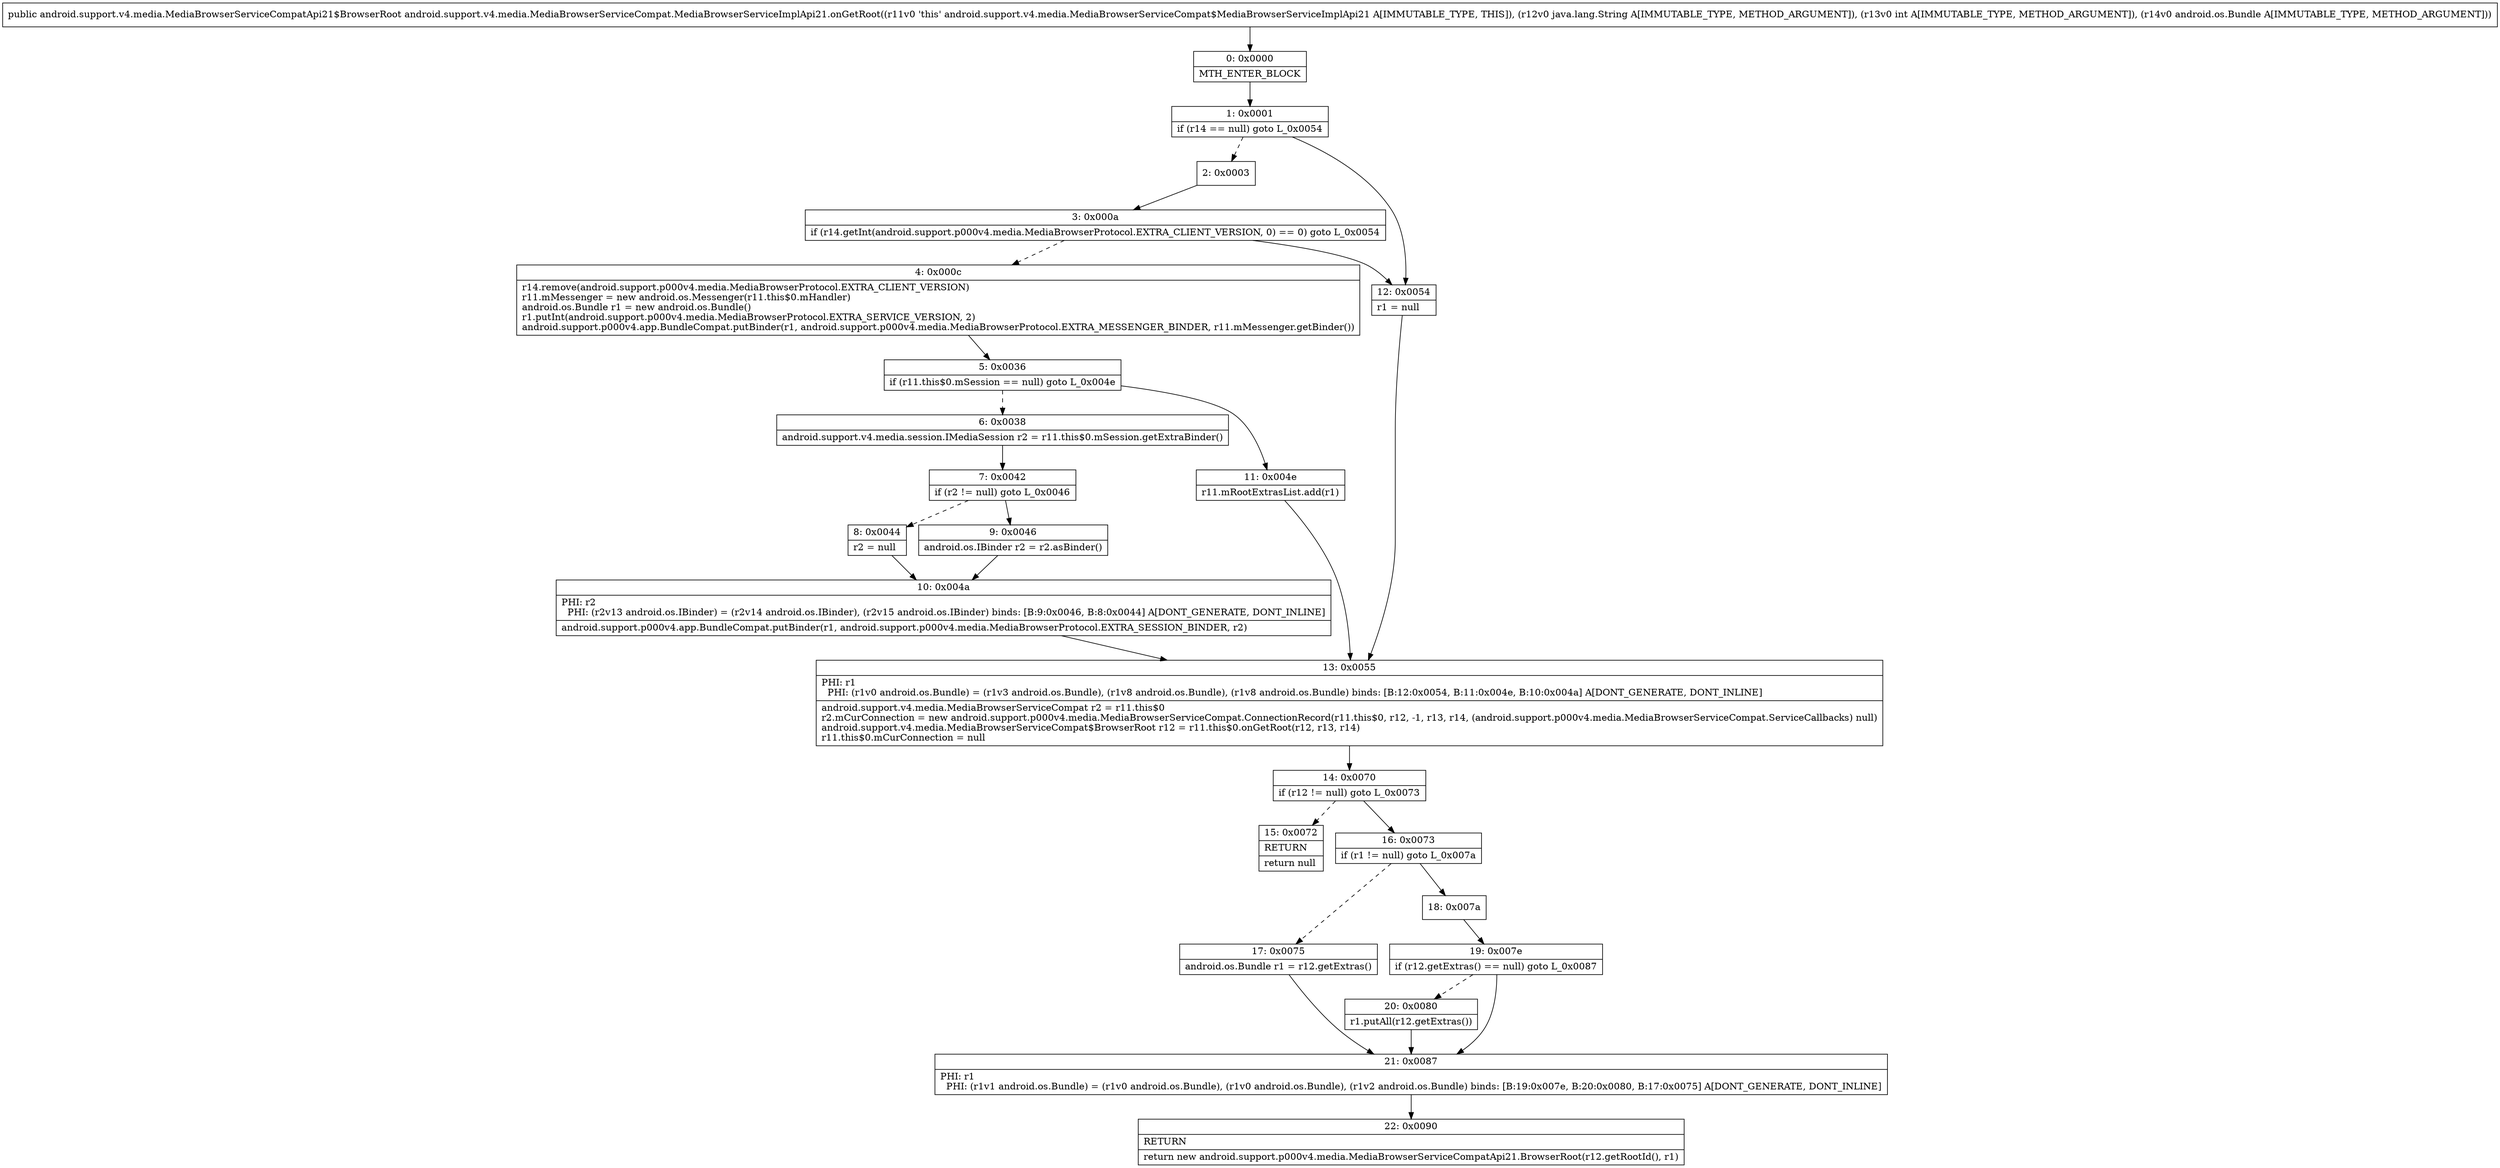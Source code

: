 digraph "CFG forandroid.support.v4.media.MediaBrowserServiceCompat.MediaBrowserServiceImplApi21.onGetRoot(Ljava\/lang\/String;ILandroid\/os\/Bundle;)Landroid\/support\/v4\/media\/MediaBrowserServiceCompatApi21$BrowserRoot;" {
Node_0 [shape=record,label="{0\:\ 0x0000|MTH_ENTER_BLOCK\l}"];
Node_1 [shape=record,label="{1\:\ 0x0001|if (r14 == null) goto L_0x0054\l}"];
Node_2 [shape=record,label="{2\:\ 0x0003}"];
Node_3 [shape=record,label="{3\:\ 0x000a|if (r14.getInt(android.support.p000v4.media.MediaBrowserProtocol.EXTRA_CLIENT_VERSION, 0) == 0) goto L_0x0054\l}"];
Node_4 [shape=record,label="{4\:\ 0x000c|r14.remove(android.support.p000v4.media.MediaBrowserProtocol.EXTRA_CLIENT_VERSION)\lr11.mMessenger = new android.os.Messenger(r11.this$0.mHandler)\landroid.os.Bundle r1 = new android.os.Bundle()\lr1.putInt(android.support.p000v4.media.MediaBrowserProtocol.EXTRA_SERVICE_VERSION, 2)\landroid.support.p000v4.app.BundleCompat.putBinder(r1, android.support.p000v4.media.MediaBrowserProtocol.EXTRA_MESSENGER_BINDER, r11.mMessenger.getBinder())\l}"];
Node_5 [shape=record,label="{5\:\ 0x0036|if (r11.this$0.mSession == null) goto L_0x004e\l}"];
Node_6 [shape=record,label="{6\:\ 0x0038|android.support.v4.media.session.IMediaSession r2 = r11.this$0.mSession.getExtraBinder()\l}"];
Node_7 [shape=record,label="{7\:\ 0x0042|if (r2 != null) goto L_0x0046\l}"];
Node_8 [shape=record,label="{8\:\ 0x0044|r2 = null\l}"];
Node_9 [shape=record,label="{9\:\ 0x0046|android.os.IBinder r2 = r2.asBinder()\l}"];
Node_10 [shape=record,label="{10\:\ 0x004a|PHI: r2 \l  PHI: (r2v13 android.os.IBinder) = (r2v14 android.os.IBinder), (r2v15 android.os.IBinder) binds: [B:9:0x0046, B:8:0x0044] A[DONT_GENERATE, DONT_INLINE]\l|android.support.p000v4.app.BundleCompat.putBinder(r1, android.support.p000v4.media.MediaBrowserProtocol.EXTRA_SESSION_BINDER, r2)\l}"];
Node_11 [shape=record,label="{11\:\ 0x004e|r11.mRootExtrasList.add(r1)\l}"];
Node_12 [shape=record,label="{12\:\ 0x0054|r1 = null\l}"];
Node_13 [shape=record,label="{13\:\ 0x0055|PHI: r1 \l  PHI: (r1v0 android.os.Bundle) = (r1v3 android.os.Bundle), (r1v8 android.os.Bundle), (r1v8 android.os.Bundle) binds: [B:12:0x0054, B:11:0x004e, B:10:0x004a] A[DONT_GENERATE, DONT_INLINE]\l|android.support.v4.media.MediaBrowserServiceCompat r2 = r11.this$0\lr2.mCurConnection = new android.support.p000v4.media.MediaBrowserServiceCompat.ConnectionRecord(r11.this$0, r12, \-1, r13, r14, (android.support.p000v4.media.MediaBrowserServiceCompat.ServiceCallbacks) null)\landroid.support.v4.media.MediaBrowserServiceCompat$BrowserRoot r12 = r11.this$0.onGetRoot(r12, r13, r14)\lr11.this$0.mCurConnection = null\l}"];
Node_14 [shape=record,label="{14\:\ 0x0070|if (r12 != null) goto L_0x0073\l}"];
Node_15 [shape=record,label="{15\:\ 0x0072|RETURN\l|return null\l}"];
Node_16 [shape=record,label="{16\:\ 0x0073|if (r1 != null) goto L_0x007a\l}"];
Node_17 [shape=record,label="{17\:\ 0x0075|android.os.Bundle r1 = r12.getExtras()\l}"];
Node_18 [shape=record,label="{18\:\ 0x007a}"];
Node_19 [shape=record,label="{19\:\ 0x007e|if (r12.getExtras() == null) goto L_0x0087\l}"];
Node_20 [shape=record,label="{20\:\ 0x0080|r1.putAll(r12.getExtras())\l}"];
Node_21 [shape=record,label="{21\:\ 0x0087|PHI: r1 \l  PHI: (r1v1 android.os.Bundle) = (r1v0 android.os.Bundle), (r1v0 android.os.Bundle), (r1v2 android.os.Bundle) binds: [B:19:0x007e, B:20:0x0080, B:17:0x0075] A[DONT_GENERATE, DONT_INLINE]\l}"];
Node_22 [shape=record,label="{22\:\ 0x0090|RETURN\l|return new android.support.p000v4.media.MediaBrowserServiceCompatApi21.BrowserRoot(r12.getRootId(), r1)\l}"];
MethodNode[shape=record,label="{public android.support.v4.media.MediaBrowserServiceCompatApi21$BrowserRoot android.support.v4.media.MediaBrowserServiceCompat.MediaBrowserServiceImplApi21.onGetRoot((r11v0 'this' android.support.v4.media.MediaBrowserServiceCompat$MediaBrowserServiceImplApi21 A[IMMUTABLE_TYPE, THIS]), (r12v0 java.lang.String A[IMMUTABLE_TYPE, METHOD_ARGUMENT]), (r13v0 int A[IMMUTABLE_TYPE, METHOD_ARGUMENT]), (r14v0 android.os.Bundle A[IMMUTABLE_TYPE, METHOD_ARGUMENT])) }"];
MethodNode -> Node_0;
Node_0 -> Node_1;
Node_1 -> Node_2[style=dashed];
Node_1 -> Node_12;
Node_2 -> Node_3;
Node_3 -> Node_4[style=dashed];
Node_3 -> Node_12;
Node_4 -> Node_5;
Node_5 -> Node_6[style=dashed];
Node_5 -> Node_11;
Node_6 -> Node_7;
Node_7 -> Node_8[style=dashed];
Node_7 -> Node_9;
Node_8 -> Node_10;
Node_9 -> Node_10;
Node_10 -> Node_13;
Node_11 -> Node_13;
Node_12 -> Node_13;
Node_13 -> Node_14;
Node_14 -> Node_15[style=dashed];
Node_14 -> Node_16;
Node_16 -> Node_17[style=dashed];
Node_16 -> Node_18;
Node_17 -> Node_21;
Node_18 -> Node_19;
Node_19 -> Node_20[style=dashed];
Node_19 -> Node_21;
Node_20 -> Node_21;
Node_21 -> Node_22;
}

